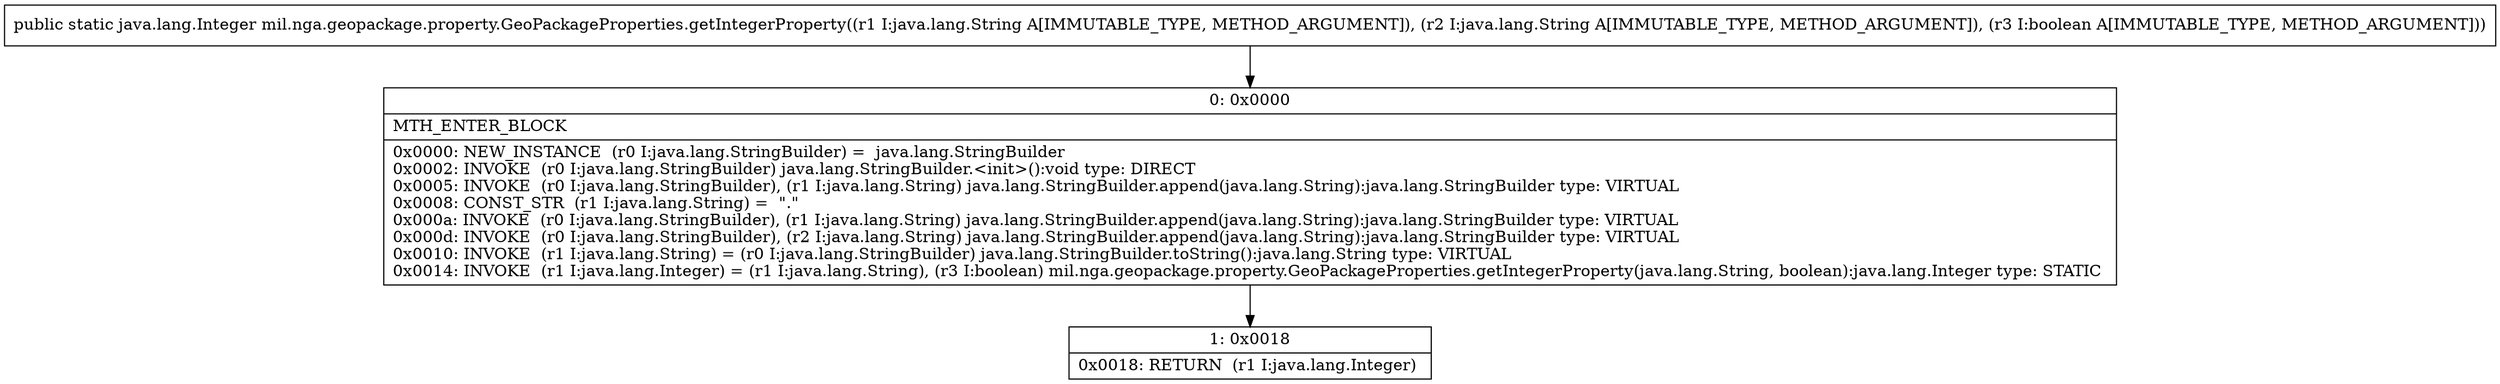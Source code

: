digraph "CFG formil.nga.geopackage.property.GeoPackageProperties.getIntegerProperty(Ljava\/lang\/String;Ljava\/lang\/String;Z)Ljava\/lang\/Integer;" {
Node_0 [shape=record,label="{0\:\ 0x0000|MTH_ENTER_BLOCK\l|0x0000: NEW_INSTANCE  (r0 I:java.lang.StringBuilder) =  java.lang.StringBuilder \l0x0002: INVOKE  (r0 I:java.lang.StringBuilder) java.lang.StringBuilder.\<init\>():void type: DIRECT \l0x0005: INVOKE  (r0 I:java.lang.StringBuilder), (r1 I:java.lang.String) java.lang.StringBuilder.append(java.lang.String):java.lang.StringBuilder type: VIRTUAL \l0x0008: CONST_STR  (r1 I:java.lang.String) =  \".\" \l0x000a: INVOKE  (r0 I:java.lang.StringBuilder), (r1 I:java.lang.String) java.lang.StringBuilder.append(java.lang.String):java.lang.StringBuilder type: VIRTUAL \l0x000d: INVOKE  (r0 I:java.lang.StringBuilder), (r2 I:java.lang.String) java.lang.StringBuilder.append(java.lang.String):java.lang.StringBuilder type: VIRTUAL \l0x0010: INVOKE  (r1 I:java.lang.String) = (r0 I:java.lang.StringBuilder) java.lang.StringBuilder.toString():java.lang.String type: VIRTUAL \l0x0014: INVOKE  (r1 I:java.lang.Integer) = (r1 I:java.lang.String), (r3 I:boolean) mil.nga.geopackage.property.GeoPackageProperties.getIntegerProperty(java.lang.String, boolean):java.lang.Integer type: STATIC \l}"];
Node_1 [shape=record,label="{1\:\ 0x0018|0x0018: RETURN  (r1 I:java.lang.Integer) \l}"];
MethodNode[shape=record,label="{public static java.lang.Integer mil.nga.geopackage.property.GeoPackageProperties.getIntegerProperty((r1 I:java.lang.String A[IMMUTABLE_TYPE, METHOD_ARGUMENT]), (r2 I:java.lang.String A[IMMUTABLE_TYPE, METHOD_ARGUMENT]), (r3 I:boolean A[IMMUTABLE_TYPE, METHOD_ARGUMENT])) }"];
MethodNode -> Node_0;
Node_0 -> Node_1;
}

